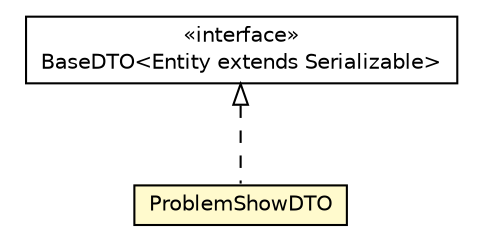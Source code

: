 #!/usr/local/bin/dot
#
# Class diagram 
# Generated by UMLGraph version 5.1 (http://www.umlgraph.org/)
#

digraph G {
	edge [fontname="Helvetica",fontsize=10,labelfontname="Helvetica",labelfontsize=10];
	node [fontname="Helvetica",fontsize=10,shape=plaintext];
	nodesep=0.25;
	ranksep=0.5;
	// cn.edu.uestc.acmicpc.db.dto.impl.problem.ProblemShowDTO
	c15778 [label=<<table title="cn.edu.uestc.acmicpc.db.dto.impl.problem.ProblemShowDTO" border="0" cellborder="1" cellspacing="0" cellpadding="2" port="p" bgcolor="lemonChiffon" href="./ProblemShowDTO.html">
		<tr><td><table border="0" cellspacing="0" cellpadding="1">
<tr><td align="center" balign="center"> ProblemShowDTO </td></tr>
		</table></td></tr>
		</table>>, fontname="Helvetica", fontcolor="black", fontsize=10.0];
	// cn.edu.uestc.acmicpc.db.dto.base.BaseDTO<Entity extends java.io.Serializable>
	c15789 [label=<<table title="cn.edu.uestc.acmicpc.db.dto.base.BaseDTO" border="0" cellborder="1" cellspacing="0" cellpadding="2" port="p" href="../../base/BaseDTO.html">
		<tr><td><table border="0" cellspacing="0" cellpadding="1">
<tr><td align="center" balign="center"> &#171;interface&#187; </td></tr>
<tr><td align="center" balign="center"> BaseDTO&lt;Entity extends Serializable&gt; </td></tr>
		</table></td></tr>
		</table>>, fontname="Helvetica", fontcolor="black", fontsize=10.0];
	//cn.edu.uestc.acmicpc.db.dto.impl.problem.ProblemShowDTO implements cn.edu.uestc.acmicpc.db.dto.base.BaseDTO<Entity extends java.io.Serializable>
	c15789:p -> c15778:p [dir=back,arrowtail=empty,style=dashed];
}

